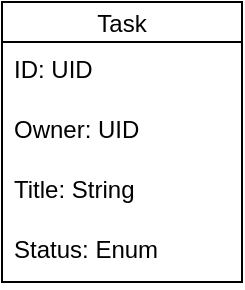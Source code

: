<mxfile version="19.0.3" type="device"><diagram id="C5RBs43oDa-KdzZeNtuy" name="Page-1"><mxGraphModel dx="868" dy="593" grid="1" gridSize="10" guides="1" tooltips="1" connect="1" arrows="1" fold="1" page="1" pageScale="1" pageWidth="2000" pageHeight="2000" math="0" shadow="0"><root><mxCell id="WIyWlLk6GJQsqaUBKTNV-0"/><mxCell id="WIyWlLk6GJQsqaUBKTNV-1" parent="WIyWlLk6GJQsqaUBKTNV-0"/><mxCell id="HOyCjEnBBhC28JgBNkrT-1" value="Task" style="swimlane;fontStyle=0;childLayout=stackLayout;horizontal=1;startSize=20;fillColor=#ffffff;horizontalStack=0;resizeParent=1;resizeParentMax=0;resizeLast=0;collapsible=0;marginBottom=0;swimlaneFillColor=#ffffff;" vertex="1" parent="WIyWlLk6GJQsqaUBKTNV-1"><mxGeometry x="60" y="40" width="120" height="140" as="geometry"/></mxCell><mxCell id="HOyCjEnBBhC28JgBNkrT-3" value="ID: UID" style="text;strokeColor=none;fillColor=none;spacingLeft=4;spacingRight=4;overflow=hidden;rotatable=0;points=[[0,0.5],[1,0.5]];portConstraint=eastwest;fontSize=12;" vertex="1" parent="HOyCjEnBBhC28JgBNkrT-1"><mxGeometry y="20" width="120" height="30" as="geometry"/></mxCell><mxCell id="HOyCjEnBBhC28JgBNkrT-6" value="Owner: UID" style="text;strokeColor=none;fillColor=none;spacingLeft=4;spacingRight=4;overflow=hidden;rotatable=0;points=[[0,0.5],[1,0.5]];portConstraint=eastwest;fontSize=12;" vertex="1" parent="HOyCjEnBBhC28JgBNkrT-1"><mxGeometry y="50" width="120" height="30" as="geometry"/></mxCell><mxCell id="HOyCjEnBBhC28JgBNkrT-4" value="Title: String" style="text;strokeColor=none;fillColor=none;spacingLeft=4;spacingRight=4;overflow=hidden;rotatable=0;points=[[0,0.5],[1,0.5]];portConstraint=eastwest;fontSize=12;" vertex="1" parent="HOyCjEnBBhC28JgBNkrT-1"><mxGeometry y="80" width="120" height="30" as="geometry"/></mxCell><mxCell id="HOyCjEnBBhC28JgBNkrT-5" value="Status: Enum" style="text;strokeColor=none;fillColor=none;spacingLeft=4;spacingRight=4;overflow=hidden;rotatable=0;points=[[0,0.5],[1,0.5]];portConstraint=eastwest;fontSize=12;" vertex="1" parent="HOyCjEnBBhC28JgBNkrT-1"><mxGeometry y="110" width="120" height="30" as="geometry"/></mxCell></root></mxGraphModel></diagram></mxfile>